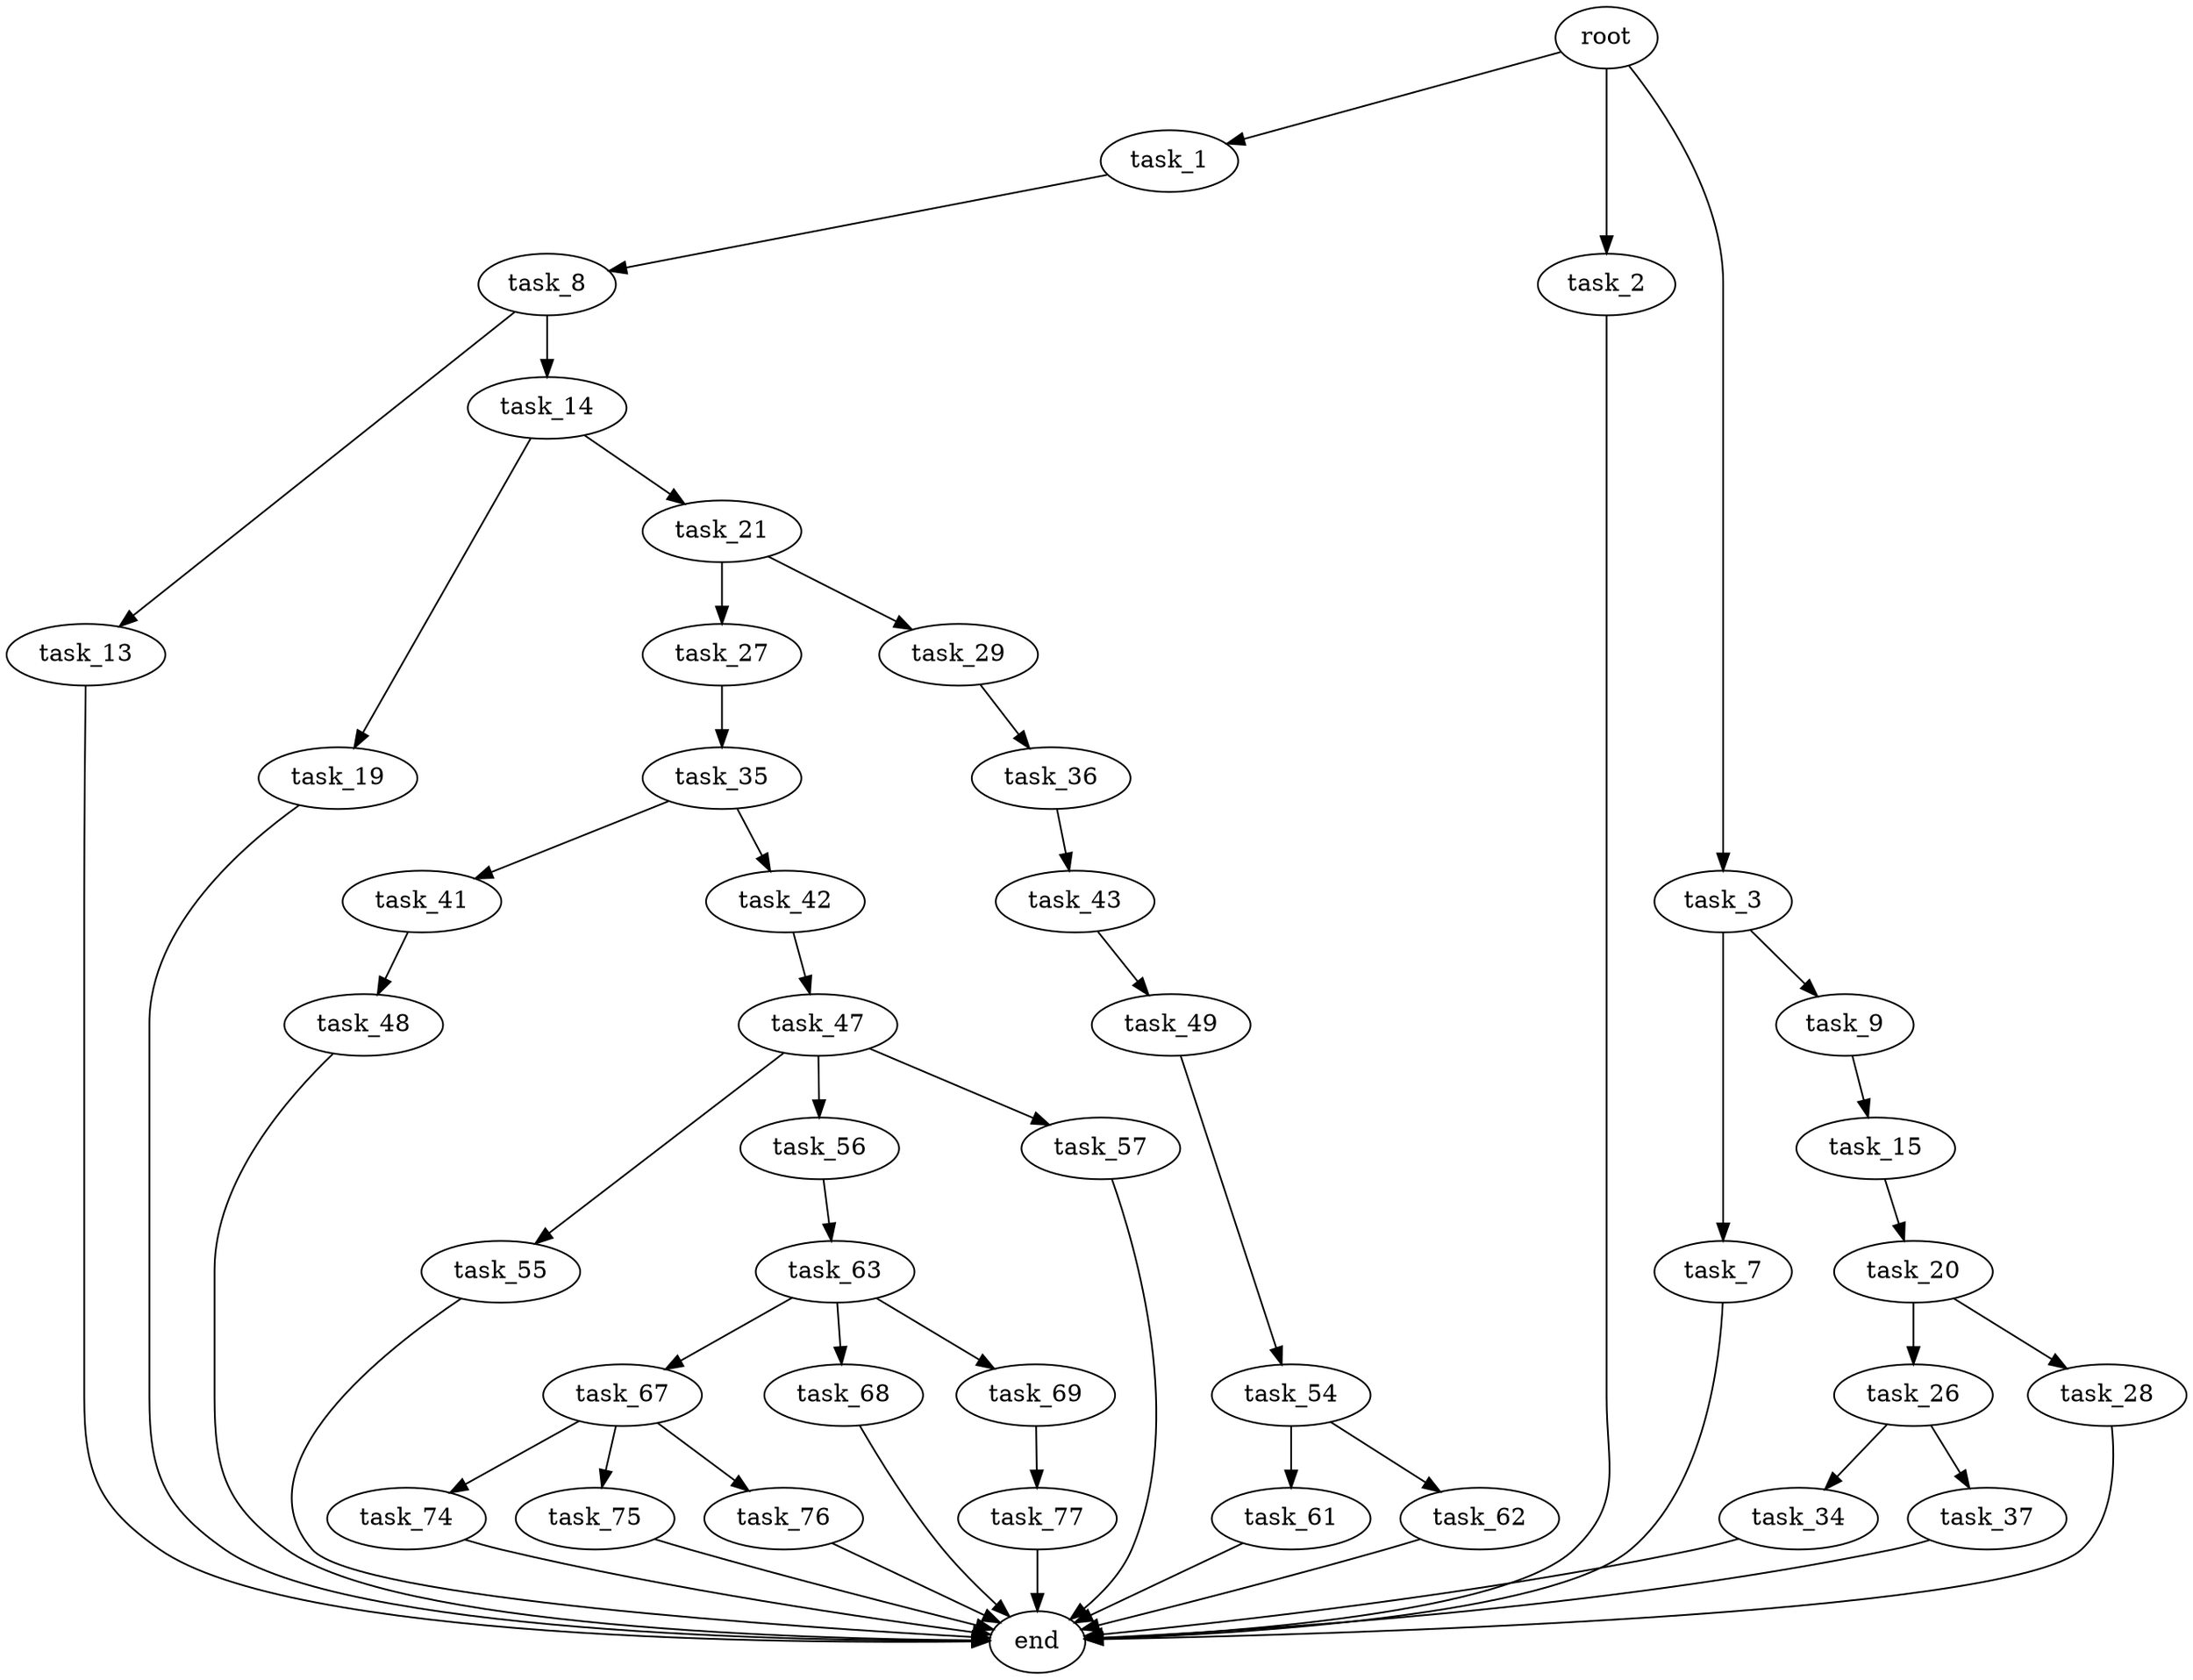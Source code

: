 digraph G {
  root [size="0.000000"];
  task_1 [size="134217728000.000000"];
  task_2 [size="1036052664392.000000"];
  task_3 [size="37066285804.000000"];
  task_8 [size="50090271287.000000"];
  end [size="0.000000"];
  task_7 [size="468000183859.000000"];
  task_9 [size="10984821318.000000"];
  task_13 [size="692645745741.000000"];
  task_14 [size="762880210938.000000"];
  task_15 [size="267907017152.000000"];
  task_19 [size="231193491654.000000"];
  task_21 [size="209881051484.000000"];
  task_20 [size="194168904773.000000"];
  task_26 [size="8589934592.000000"];
  task_28 [size="2655388026.000000"];
  task_27 [size="2745898433.000000"];
  task_29 [size="549755813888.000000"];
  task_34 [size="957808548.000000"];
  task_37 [size="549755813888.000000"];
  task_35 [size="1632190087.000000"];
  task_36 [size="134217728000.000000"];
  task_41 [size="44641607886.000000"];
  task_42 [size="782757789696.000000"];
  task_43 [size="15598788034.000000"];
  task_48 [size="7698754922.000000"];
  task_47 [size="549755813888.000000"];
  task_49 [size="1105748558.000000"];
  task_55 [size="482222762944.000000"];
  task_56 [size="6784946767.000000"];
  task_57 [size="24475406285.000000"];
  task_54 [size="1925302304.000000"];
  task_61 [size="22129737908.000000"];
  task_62 [size="170557193452.000000"];
  task_63 [size="141914042920.000000"];
  task_67 [size="549755813888.000000"];
  task_68 [size="134217728000.000000"];
  task_69 [size="756453047645.000000"];
  task_74 [size="40993818667.000000"];
  task_75 [size="877466391724.000000"];
  task_76 [size="39175085405.000000"];
  task_77 [size="134217728000.000000"];

  root -> task_1 [size="1.000000"];
  root -> task_2 [size="1.000000"];
  root -> task_3 [size="1.000000"];
  task_1 -> task_8 [size="209715200.000000"];
  task_2 -> end [size="1.000000"];
  task_3 -> task_7 [size="679477248.000000"];
  task_3 -> task_9 [size="679477248.000000"];
  task_8 -> task_13 [size="75497472.000000"];
  task_8 -> task_14 [size="75497472.000000"];
  task_7 -> end [size="1.000000"];
  task_9 -> task_15 [size="679477248.000000"];
  task_13 -> end [size="1.000000"];
  task_14 -> task_19 [size="838860800.000000"];
  task_14 -> task_21 [size="838860800.000000"];
  task_15 -> task_20 [size="209715200.000000"];
  task_19 -> end [size="1.000000"];
  task_21 -> task_27 [size="536870912.000000"];
  task_21 -> task_29 [size="536870912.000000"];
  task_20 -> task_26 [size="838860800.000000"];
  task_20 -> task_28 [size="838860800.000000"];
  task_26 -> task_34 [size="33554432.000000"];
  task_26 -> task_37 [size="33554432.000000"];
  task_28 -> end [size="1.000000"];
  task_27 -> task_35 [size="75497472.000000"];
  task_29 -> task_36 [size="536870912.000000"];
  task_34 -> end [size="1.000000"];
  task_37 -> end [size="1.000000"];
  task_35 -> task_41 [size="33554432.000000"];
  task_35 -> task_42 [size="33554432.000000"];
  task_36 -> task_43 [size="209715200.000000"];
  task_41 -> task_48 [size="209715200.000000"];
  task_42 -> task_47 [size="679477248.000000"];
  task_43 -> task_49 [size="536870912.000000"];
  task_48 -> end [size="1.000000"];
  task_47 -> task_55 [size="536870912.000000"];
  task_47 -> task_56 [size="536870912.000000"];
  task_47 -> task_57 [size="536870912.000000"];
  task_49 -> task_54 [size="33554432.000000"];
  task_55 -> end [size="1.000000"];
  task_56 -> task_63 [size="679477248.000000"];
  task_57 -> end [size="1.000000"];
  task_54 -> task_61 [size="33554432.000000"];
  task_54 -> task_62 [size="33554432.000000"];
  task_61 -> end [size="1.000000"];
  task_62 -> end [size="1.000000"];
  task_63 -> task_67 [size="536870912.000000"];
  task_63 -> task_68 [size="536870912.000000"];
  task_63 -> task_69 [size="536870912.000000"];
  task_67 -> task_74 [size="536870912.000000"];
  task_67 -> task_75 [size="536870912.000000"];
  task_67 -> task_76 [size="536870912.000000"];
  task_68 -> end [size="1.000000"];
  task_69 -> task_77 [size="838860800.000000"];
  task_74 -> end [size="1.000000"];
  task_75 -> end [size="1.000000"];
  task_76 -> end [size="1.000000"];
  task_77 -> end [size="1.000000"];
}
